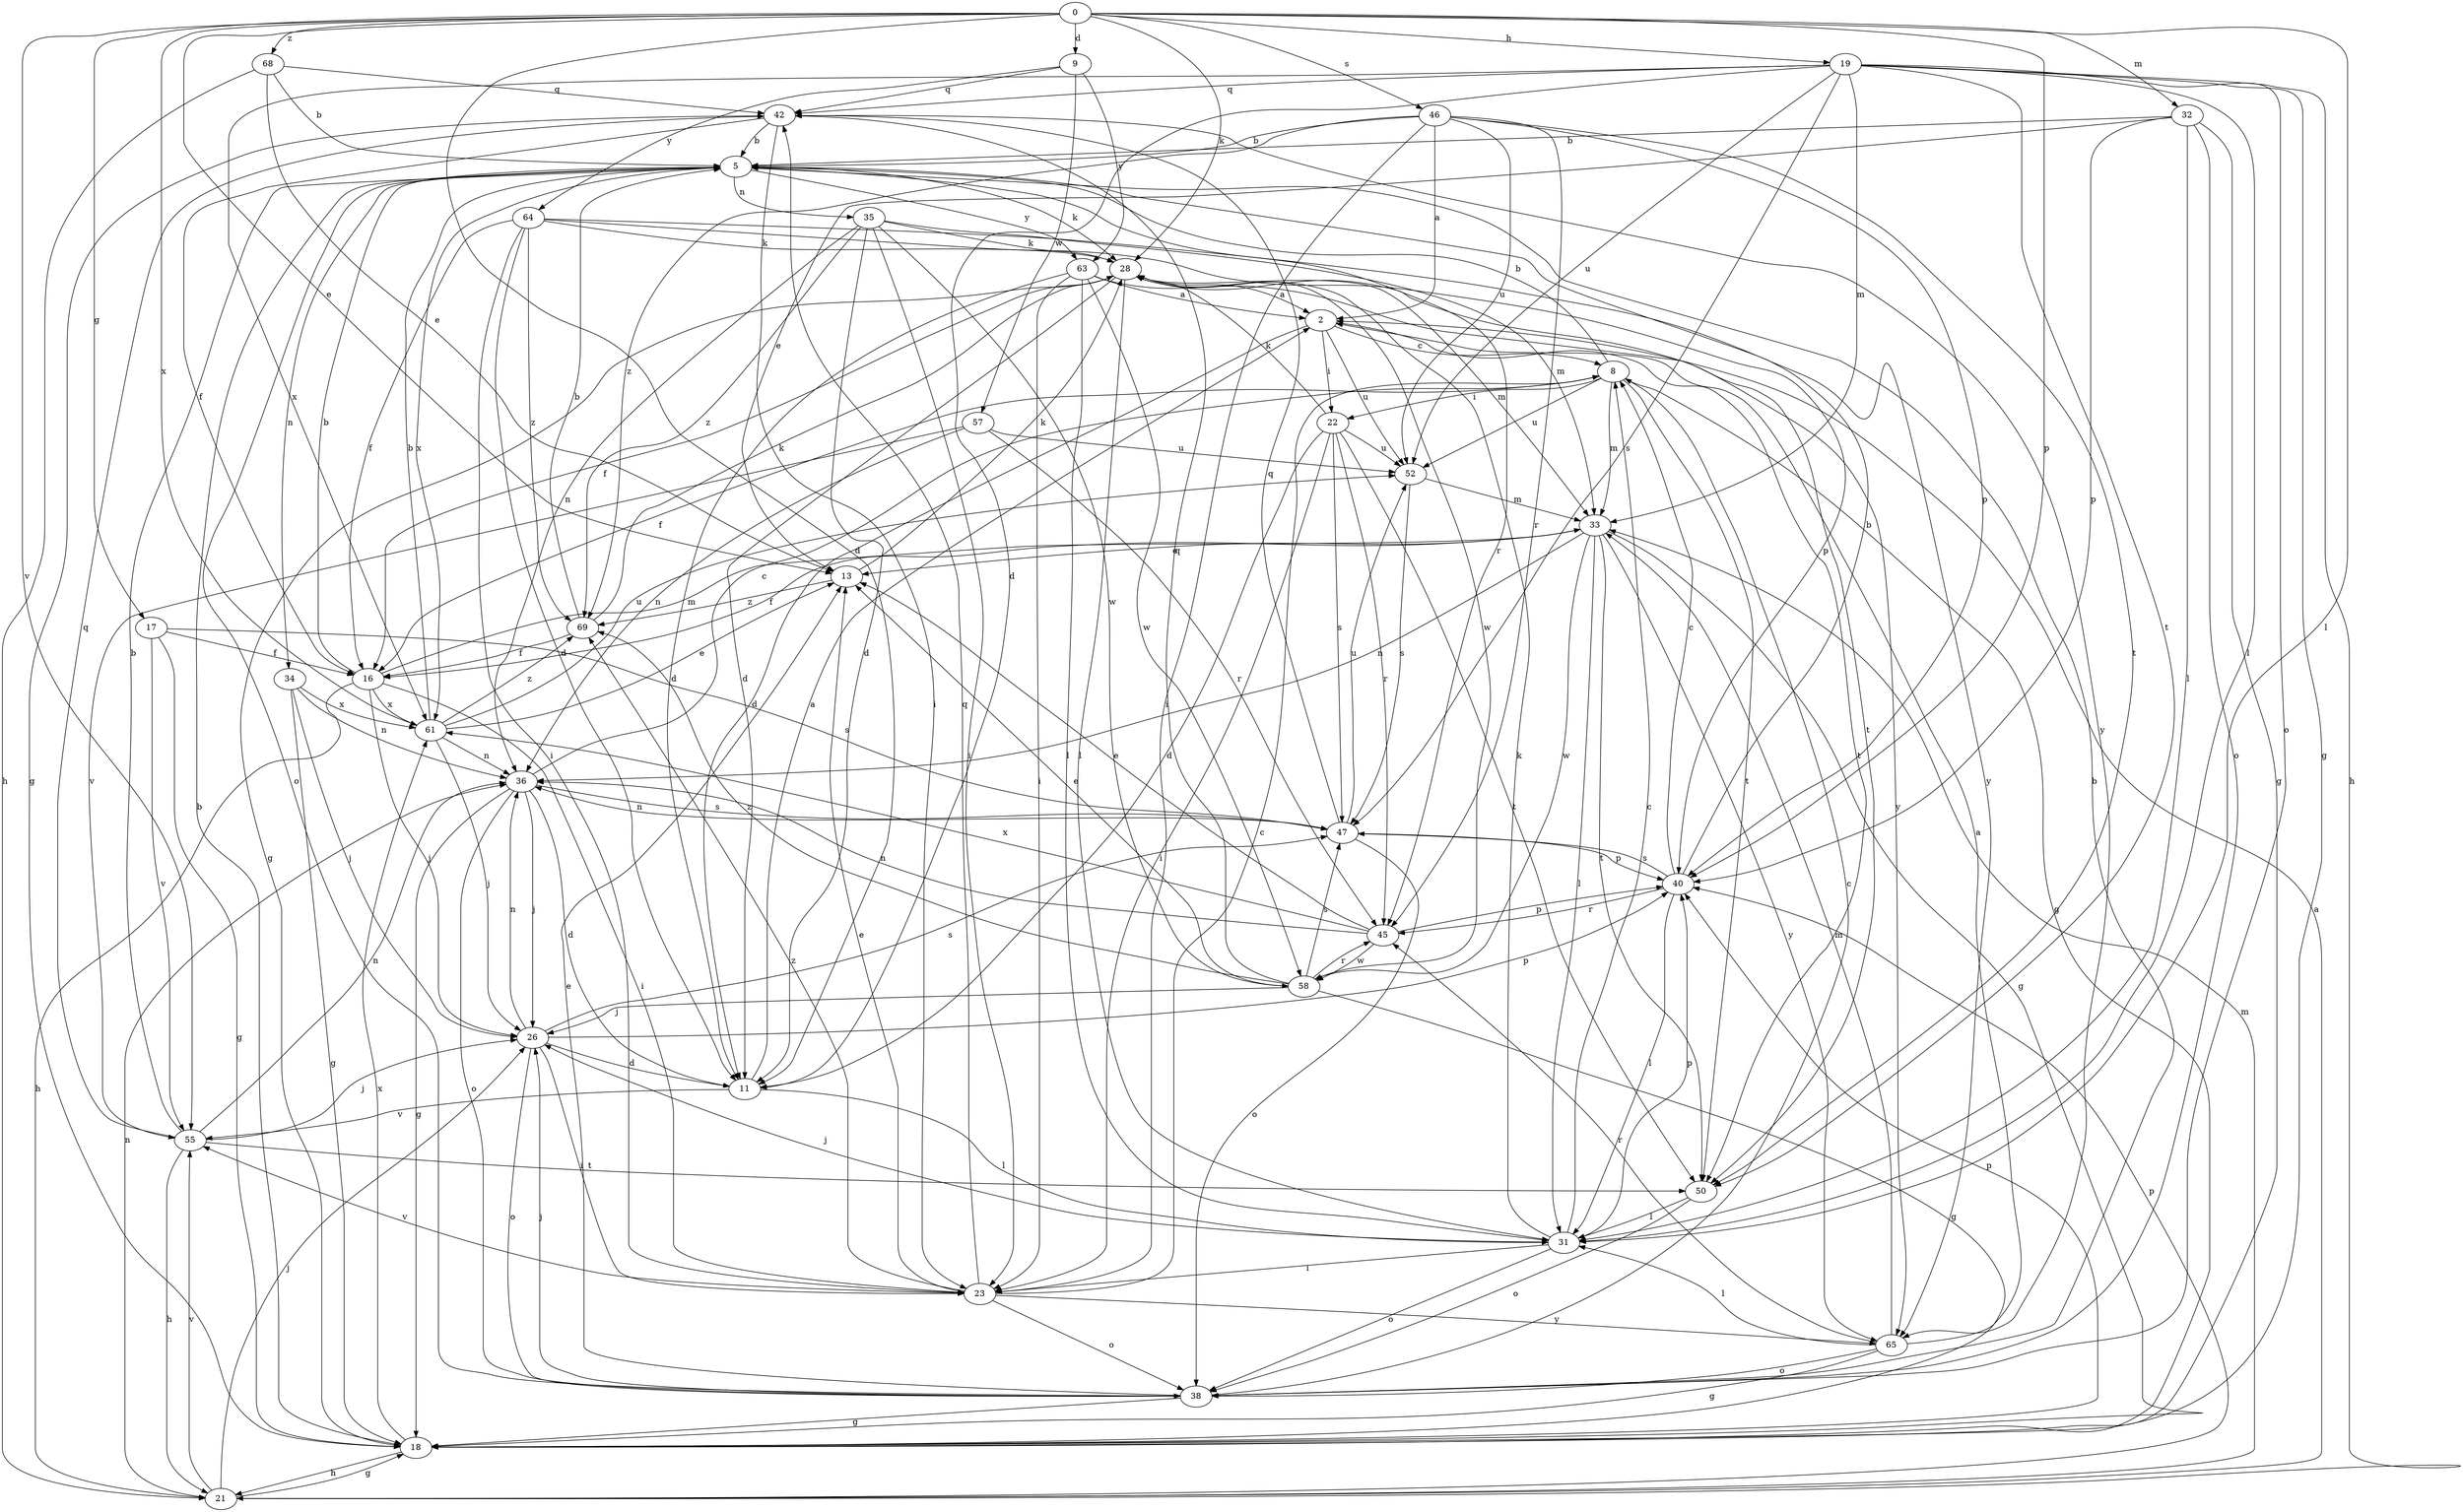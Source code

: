 strict digraph  {
0;
2;
5;
8;
9;
11;
13;
16;
17;
18;
19;
21;
22;
23;
26;
28;
31;
32;
33;
34;
35;
36;
38;
40;
42;
45;
46;
47;
50;
52;
55;
57;
58;
61;
63;
64;
65;
68;
69;
0 -> 9  [label=d];
0 -> 11  [label=d];
0 -> 13  [label=e];
0 -> 17  [label=g];
0 -> 19  [label=h];
0 -> 28  [label=k];
0 -> 31  [label=l];
0 -> 32  [label=m];
0 -> 40  [label=p];
0 -> 46  [label=s];
0 -> 55  [label=v];
0 -> 61  [label=x];
0 -> 68  [label=z];
2 -> 8  [label=c];
2 -> 11  [label=d];
2 -> 22  [label=i];
2 -> 50  [label=t];
2 -> 52  [label=u];
5 -> 28  [label=k];
5 -> 34  [label=n];
5 -> 35  [label=n];
5 -> 38  [label=o];
5 -> 45  [label=r];
5 -> 61  [label=x];
5 -> 63  [label=y];
8 -> 5  [label=b];
8 -> 16  [label=f];
8 -> 18  [label=g];
8 -> 22  [label=i];
8 -> 33  [label=m];
8 -> 50  [label=t];
8 -> 52  [label=u];
9 -> 42  [label=q];
9 -> 57  [label=w];
9 -> 63  [label=y];
9 -> 64  [label=y];
11 -> 2  [label=a];
11 -> 31  [label=l];
11 -> 55  [label=v];
13 -> 28  [label=k];
13 -> 69  [label=z];
16 -> 5  [label=b];
16 -> 21  [label=h];
16 -> 23  [label=i];
16 -> 26  [label=j];
16 -> 33  [label=m];
16 -> 61  [label=x];
17 -> 16  [label=f];
17 -> 18  [label=g];
17 -> 47  [label=s];
17 -> 55  [label=v];
18 -> 5  [label=b];
18 -> 21  [label=h];
18 -> 40  [label=p];
18 -> 61  [label=x];
19 -> 11  [label=d];
19 -> 18  [label=g];
19 -> 21  [label=h];
19 -> 31  [label=l];
19 -> 33  [label=m];
19 -> 38  [label=o];
19 -> 42  [label=q];
19 -> 47  [label=s];
19 -> 50  [label=t];
19 -> 52  [label=u];
19 -> 61  [label=x];
21 -> 2  [label=a];
21 -> 18  [label=g];
21 -> 26  [label=j];
21 -> 33  [label=m];
21 -> 36  [label=n];
21 -> 40  [label=p];
21 -> 55  [label=v];
22 -> 11  [label=d];
22 -> 23  [label=i];
22 -> 28  [label=k];
22 -> 45  [label=r];
22 -> 47  [label=s];
22 -> 50  [label=t];
22 -> 52  [label=u];
23 -> 8  [label=c];
23 -> 13  [label=e];
23 -> 38  [label=o];
23 -> 42  [label=q];
23 -> 55  [label=v];
23 -> 65  [label=y];
23 -> 69  [label=z];
26 -> 11  [label=d];
26 -> 23  [label=i];
26 -> 36  [label=n];
26 -> 38  [label=o];
26 -> 40  [label=p];
26 -> 47  [label=s];
28 -> 2  [label=a];
28 -> 11  [label=d];
28 -> 16  [label=f];
28 -> 18  [label=g];
28 -> 31  [label=l];
28 -> 33  [label=m];
28 -> 50  [label=t];
28 -> 58  [label=w];
31 -> 8  [label=c];
31 -> 23  [label=i];
31 -> 26  [label=j];
31 -> 28  [label=k];
31 -> 38  [label=o];
31 -> 40  [label=p];
32 -> 5  [label=b];
32 -> 13  [label=e];
32 -> 18  [label=g];
32 -> 31  [label=l];
32 -> 38  [label=o];
32 -> 40  [label=p];
33 -> 13  [label=e];
33 -> 16  [label=f];
33 -> 18  [label=g];
33 -> 31  [label=l];
33 -> 36  [label=n];
33 -> 50  [label=t];
33 -> 58  [label=w];
33 -> 65  [label=y];
34 -> 18  [label=g];
34 -> 26  [label=j];
34 -> 36  [label=n];
34 -> 61  [label=x];
35 -> 11  [label=d];
35 -> 23  [label=i];
35 -> 28  [label=k];
35 -> 33  [label=m];
35 -> 36  [label=n];
35 -> 58  [label=w];
35 -> 69  [label=z];
36 -> 8  [label=c];
36 -> 11  [label=d];
36 -> 18  [label=g];
36 -> 26  [label=j];
36 -> 38  [label=o];
36 -> 47  [label=s];
38 -> 5  [label=b];
38 -> 8  [label=c];
38 -> 13  [label=e];
38 -> 18  [label=g];
38 -> 26  [label=j];
40 -> 5  [label=b];
40 -> 8  [label=c];
40 -> 31  [label=l];
40 -> 45  [label=r];
40 -> 47  [label=s];
42 -> 5  [label=b];
42 -> 16  [label=f];
42 -> 18  [label=g];
42 -> 23  [label=i];
42 -> 65  [label=y];
45 -> 13  [label=e];
45 -> 36  [label=n];
45 -> 40  [label=p];
45 -> 58  [label=w];
45 -> 61  [label=x];
46 -> 2  [label=a];
46 -> 5  [label=b];
46 -> 23  [label=i];
46 -> 40  [label=p];
46 -> 45  [label=r];
46 -> 50  [label=t];
46 -> 52  [label=u];
46 -> 69  [label=z];
47 -> 36  [label=n];
47 -> 38  [label=o];
47 -> 40  [label=p];
47 -> 42  [label=q];
47 -> 52  [label=u];
50 -> 31  [label=l];
50 -> 38  [label=o];
52 -> 33  [label=m];
52 -> 47  [label=s];
55 -> 5  [label=b];
55 -> 21  [label=h];
55 -> 26  [label=j];
55 -> 36  [label=n];
55 -> 42  [label=q];
55 -> 50  [label=t];
57 -> 36  [label=n];
57 -> 45  [label=r];
57 -> 52  [label=u];
57 -> 55  [label=v];
58 -> 13  [label=e];
58 -> 18  [label=g];
58 -> 26  [label=j];
58 -> 42  [label=q];
58 -> 45  [label=r];
58 -> 47  [label=s];
58 -> 69  [label=z];
61 -> 5  [label=b];
61 -> 13  [label=e];
61 -> 26  [label=j];
61 -> 36  [label=n];
61 -> 52  [label=u];
61 -> 69  [label=z];
63 -> 2  [label=a];
63 -> 11  [label=d];
63 -> 23  [label=i];
63 -> 31  [label=l];
63 -> 58  [label=w];
63 -> 65  [label=y];
64 -> 11  [label=d];
64 -> 16  [label=f];
64 -> 23  [label=i];
64 -> 28  [label=k];
64 -> 40  [label=p];
64 -> 65  [label=y];
64 -> 69  [label=z];
65 -> 2  [label=a];
65 -> 18  [label=g];
65 -> 31  [label=l];
65 -> 33  [label=m];
65 -> 38  [label=o];
65 -> 45  [label=r];
68 -> 5  [label=b];
68 -> 13  [label=e];
68 -> 21  [label=h];
68 -> 42  [label=q];
69 -> 5  [label=b];
69 -> 16  [label=f];
69 -> 28  [label=k];
}
